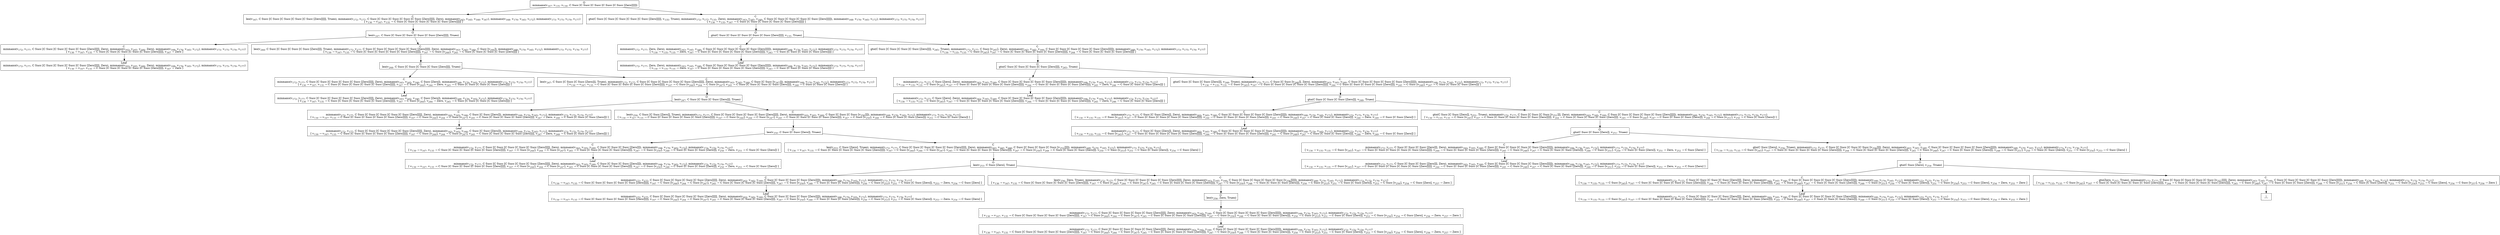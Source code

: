 digraph {
    graph [rankdir=TB
          ,bgcolor=transparent];
    node [shape=box
         ,fillcolor=white
         ,style=filled];
    0 [label=<O <BR/> minmaxo(v<SUB>167</SUB>, v<SUB>135</SUB>, v<SUB>130</SUB>, C Succ [C Succ [C Succ [C Succ [C Succ [Zero]]]]])>];
    1 [label=<C <BR/> leo(v<SUB>167</SUB>, C Succ [C Succ [C Succ [C Succ [C Succ [Zero]]]]], Trueo), minmaxo(v<SUB>172</SUB>, v<SUB>177</SUB>, C Succ [C Succ [C Succ [C Succ [C Succ [Zero]]]]], Zero), minmaxo(v<SUB>163</SUB>, v<SUB>165</SUB>, v<SUB>160</SUB>, v<SUB>167</SUB>), minmaxo(v<SUB>168</SUB>, v<SUB>170</SUB>, v<SUB>165</SUB>, v<SUB>172</SUB>), minmaxo(v<SUB>173</SUB>, v<SUB>175</SUB>, v<SUB>170</SUB>, v<SUB>177</SUB>) <BR/>  [ v<SUB>130</SUB> &rarr; v<SUB>167</SUB>, v<SUB>135</SUB> &rarr; C Succ [C Succ [C Succ [C Succ [C Succ [Zero]]]]] ] >];
    2 [label=<C <BR/> gto(C Succ [C Succ [C Succ [C Succ [C Succ [Zero]]]]], v<SUB>135</SUB>, Trueo), minmaxo(v<SUB>172</SUB>, v<SUB>177</SUB>, v<SUB>135</SUB>, Zero), minmaxo(v<SUB>163</SUB>, v<SUB>165</SUB>, v<SUB>160</SUB>, C Succ [C Succ [C Succ [C Succ [C Succ [Zero]]]]]), minmaxo(v<SUB>168</SUB>, v<SUB>170</SUB>, v<SUB>165</SUB>, v<SUB>172</SUB>), minmaxo(v<SUB>173</SUB>, v<SUB>175</SUB>, v<SUB>170</SUB>, v<SUB>177</SUB>) <BR/>  [ v<SUB>130</SUB> &rarr; v<SUB>135</SUB>, v<SUB>167</SUB> &rarr; C Succ [C Succ [C Succ [C Succ [C Succ [Zero]]]]] ] >];
    3 [label=<O <BR/> leo(v<SUB>167</SUB>, C Succ [C Succ [C Succ [C Succ [C Succ [Zero]]]]], Trueo)>];
    4 [label=<C <BR/> minmaxo(v<SUB>172</SUB>, v<SUB>177</SUB>, C Succ [C Succ [C Succ [C Succ [C Succ [Zero]]]]], Zero), minmaxo(v<SUB>163</SUB>, v<SUB>165</SUB>, v<SUB>160</SUB>, Zero), minmaxo(v<SUB>168</SUB>, v<SUB>170</SUB>, v<SUB>165</SUB>, v<SUB>172</SUB>), minmaxo(v<SUB>173</SUB>, v<SUB>175</SUB>, v<SUB>170</SUB>, v<SUB>177</SUB>) <BR/>  [ v<SUB>130</SUB> &rarr; v<SUB>167</SUB>, v<SUB>135</SUB> &rarr; C Succ [C Succ [C Succ [C Succ [C Succ [Zero]]]]], v<SUB>167</SUB> &rarr; Zero ] >];
    5 [label=<C <BR/> leo(v<SUB>244</SUB>, C Succ [C Succ [C Succ [C Succ [Zero]]]], Trueo), minmaxo(v<SUB>172</SUB>, v<SUB>177</SUB>, C Succ [C Succ [C Succ [C Succ [C Succ [Zero]]]]], Zero), minmaxo(v<SUB>163</SUB>, v<SUB>165</SUB>, v<SUB>160</SUB>, C Succ [v<SUB>244</SUB>]), minmaxo(v<SUB>168</SUB>, v<SUB>170</SUB>, v<SUB>165</SUB>, v<SUB>172</SUB>), minmaxo(v<SUB>173</SUB>, v<SUB>175</SUB>, v<SUB>170</SUB>, v<SUB>177</SUB>) <BR/>  [ v<SUB>130</SUB> &rarr; v<SUB>167</SUB>, v<SUB>135</SUB> &rarr; C Succ [C Succ [C Succ [C Succ [C Succ [Zero]]]]], v<SUB>167</SUB> &rarr; C Succ [v<SUB>244</SUB>], v<SUB>245</SUB> &rarr; C Succ [C Succ [C Succ [C Succ [Zero]]]] ] >];
    6 [label=<Leaf <BR/> minmaxo(v<SUB>172</SUB>, v<SUB>177</SUB>, C Succ [C Succ [C Succ [C Succ [C Succ [Zero]]]]], Zero), minmaxo(v<SUB>163</SUB>, v<SUB>165</SUB>, v<SUB>160</SUB>, Zero), minmaxo(v<SUB>168</SUB>, v<SUB>170</SUB>, v<SUB>165</SUB>, v<SUB>172</SUB>), minmaxo(v<SUB>173</SUB>, v<SUB>175</SUB>, v<SUB>170</SUB>, v<SUB>177</SUB>) <BR/>  [ v<SUB>130</SUB> &rarr; v<SUB>167</SUB>, v<SUB>135</SUB> &rarr; C Succ [C Succ [C Succ [C Succ [C Succ [Zero]]]]], v<SUB>167</SUB> &rarr; Zero ] >];
    7 [label=<O <BR/> leo(v<SUB>244</SUB>, C Succ [C Succ [C Succ [C Succ [Zero]]]], Trueo)>];
    8 [label=<C <BR/> minmaxo(v<SUB>172</SUB>, v<SUB>177</SUB>, C Succ [C Succ [C Succ [C Succ [C Succ [Zero]]]]], Zero), minmaxo(v<SUB>163</SUB>, v<SUB>165</SUB>, v<SUB>160</SUB>, C Succ [Zero]), minmaxo(v<SUB>168</SUB>, v<SUB>170</SUB>, v<SUB>165</SUB>, v<SUB>172</SUB>), minmaxo(v<SUB>173</SUB>, v<SUB>175</SUB>, v<SUB>170</SUB>, v<SUB>177</SUB>) <BR/>  [ v<SUB>130</SUB> &rarr; v<SUB>167</SUB>, v<SUB>135</SUB> &rarr; C Succ [C Succ [C Succ [C Succ [C Succ [Zero]]]]], v<SUB>167</SUB> &rarr; C Succ [v<SUB>244</SUB>], v<SUB>244</SUB> &rarr; Zero, v<SUB>245</SUB> &rarr; C Succ [C Succ [C Succ [C Succ [Zero]]]] ] >];
    9 [label=<C <BR/> leo(v<SUB>247</SUB>, C Succ [C Succ [C Succ [Zero]]], Trueo), minmaxo(v<SUB>172</SUB>, v<SUB>177</SUB>, C Succ [C Succ [C Succ [C Succ [C Succ [Zero]]]]], Zero), minmaxo(v<SUB>163</SUB>, v<SUB>165</SUB>, v<SUB>160</SUB>, C Succ [C Succ [v<SUB>247</SUB>]]), minmaxo(v<SUB>168</SUB>, v<SUB>170</SUB>, v<SUB>165</SUB>, v<SUB>172</SUB>), minmaxo(v<SUB>173</SUB>, v<SUB>175</SUB>, v<SUB>170</SUB>, v<SUB>177</SUB>) <BR/>  [ v<SUB>130</SUB> &rarr; v<SUB>167</SUB>, v<SUB>135</SUB> &rarr; C Succ [C Succ [C Succ [C Succ [C Succ [Zero]]]]], v<SUB>167</SUB> &rarr; C Succ [v<SUB>244</SUB>], v<SUB>244</SUB> &rarr; C Succ [v<SUB>247</SUB>], v<SUB>245</SUB> &rarr; C Succ [C Succ [C Succ [C Succ [Zero]]]], v<SUB>248</SUB> &rarr; C Succ [C Succ [C Succ [Zero]]] ] >];
    10 [label=<Leaf <BR/> minmaxo(v<SUB>172</SUB>, v<SUB>177</SUB>, C Succ [C Succ [C Succ [C Succ [C Succ [Zero]]]]], Zero), minmaxo(v<SUB>163</SUB>, v<SUB>165</SUB>, v<SUB>160</SUB>, C Succ [Zero]), minmaxo(v<SUB>168</SUB>, v<SUB>170</SUB>, v<SUB>165</SUB>, v<SUB>172</SUB>), minmaxo(v<SUB>173</SUB>, v<SUB>175</SUB>, v<SUB>170</SUB>, v<SUB>177</SUB>) <BR/>  [ v<SUB>130</SUB> &rarr; v<SUB>167</SUB>, v<SUB>135</SUB> &rarr; C Succ [C Succ [C Succ [C Succ [C Succ [Zero]]]]], v<SUB>167</SUB> &rarr; C Succ [v<SUB>244</SUB>], v<SUB>244</SUB> &rarr; Zero, v<SUB>245</SUB> &rarr; C Succ [C Succ [C Succ [C Succ [Zero]]]] ] >];
    11 [label=<O <BR/> leo(v<SUB>247</SUB>, C Succ [C Succ [C Succ [Zero]]], Trueo)>];
    12 [label=<C <BR/> minmaxo(v<SUB>172</SUB>, v<SUB>177</SUB>, C Succ [C Succ [C Succ [C Succ [C Succ [Zero]]]]], Zero), minmaxo(v<SUB>163</SUB>, v<SUB>165</SUB>, v<SUB>160</SUB>, C Succ [C Succ [Zero]]), minmaxo(v<SUB>168</SUB>, v<SUB>170</SUB>, v<SUB>165</SUB>, v<SUB>172</SUB>), minmaxo(v<SUB>173</SUB>, v<SUB>175</SUB>, v<SUB>170</SUB>, v<SUB>177</SUB>) <BR/>  [ v<SUB>130</SUB> &rarr; v<SUB>167</SUB>, v<SUB>135</SUB> &rarr; C Succ [C Succ [C Succ [C Succ [C Succ [Zero]]]]], v<SUB>167</SUB> &rarr; C Succ [v<SUB>244</SUB>], v<SUB>244</SUB> &rarr; C Succ [v<SUB>247</SUB>], v<SUB>245</SUB> &rarr; C Succ [C Succ [C Succ [C Succ [Zero]]]], v<SUB>247</SUB> &rarr; Zero, v<SUB>248</SUB> &rarr; C Succ [C Succ [C Succ [Zero]]] ] >];
    13 [label=<C <BR/> leo(v<SUB>250</SUB>, C Succ [C Succ [Zero]], Trueo), minmaxo(v<SUB>172</SUB>, v<SUB>177</SUB>, C Succ [C Succ [C Succ [C Succ [C Succ [Zero]]]]], Zero), minmaxo(v<SUB>163</SUB>, v<SUB>165</SUB>, v<SUB>160</SUB>, C Succ [C Succ [C Succ [v<SUB>250</SUB>]]]), minmaxo(v<SUB>168</SUB>, v<SUB>170</SUB>, v<SUB>165</SUB>, v<SUB>172</SUB>), minmaxo(v<SUB>173</SUB>, v<SUB>175</SUB>, v<SUB>170</SUB>, v<SUB>177</SUB>) <BR/>  [ v<SUB>130</SUB> &rarr; v<SUB>167</SUB>, v<SUB>135</SUB> &rarr; C Succ [C Succ [C Succ [C Succ [C Succ [Zero]]]]], v<SUB>167</SUB> &rarr; C Succ [v<SUB>244</SUB>], v<SUB>244</SUB> &rarr; C Succ [v<SUB>247</SUB>], v<SUB>245</SUB> &rarr; C Succ [C Succ [C Succ [C Succ [Zero]]]], v<SUB>247</SUB> &rarr; C Succ [v<SUB>250</SUB>], v<SUB>248</SUB> &rarr; C Succ [C Succ [C Succ [Zero]]], v<SUB>251</SUB> &rarr; C Succ [C Succ [Zero]] ] >];
    14 [label=<Leaf <BR/> minmaxo(v<SUB>172</SUB>, v<SUB>177</SUB>, C Succ [C Succ [C Succ [C Succ [C Succ [Zero]]]]], Zero), minmaxo(v<SUB>163</SUB>, v<SUB>165</SUB>, v<SUB>160</SUB>, C Succ [C Succ [Zero]]), minmaxo(v<SUB>168</SUB>, v<SUB>170</SUB>, v<SUB>165</SUB>, v<SUB>172</SUB>), minmaxo(v<SUB>173</SUB>, v<SUB>175</SUB>, v<SUB>170</SUB>, v<SUB>177</SUB>) <BR/>  [ v<SUB>130</SUB> &rarr; v<SUB>167</SUB>, v<SUB>135</SUB> &rarr; C Succ [C Succ [C Succ [C Succ [C Succ [Zero]]]]], v<SUB>167</SUB> &rarr; C Succ [v<SUB>244</SUB>], v<SUB>244</SUB> &rarr; C Succ [v<SUB>247</SUB>], v<SUB>245</SUB> &rarr; C Succ [C Succ [C Succ [C Succ [Zero]]]], v<SUB>247</SUB> &rarr; Zero, v<SUB>248</SUB> &rarr; C Succ [C Succ [C Succ [Zero]]] ] >];
    15 [label=<O <BR/> leo(v<SUB>250</SUB>, C Succ [C Succ [Zero]], Trueo)>];
    16 [label=<C <BR/> minmaxo(v<SUB>172</SUB>, v<SUB>177</SUB>, C Succ [C Succ [C Succ [C Succ [C Succ [Zero]]]]], Zero), minmaxo(v<SUB>163</SUB>, v<SUB>165</SUB>, v<SUB>160</SUB>, C Succ [C Succ [C Succ [Zero]]]), minmaxo(v<SUB>168</SUB>, v<SUB>170</SUB>, v<SUB>165</SUB>, v<SUB>172</SUB>), minmaxo(v<SUB>173</SUB>, v<SUB>175</SUB>, v<SUB>170</SUB>, v<SUB>177</SUB>) <BR/>  [ v<SUB>130</SUB> &rarr; v<SUB>167</SUB>, v<SUB>135</SUB> &rarr; C Succ [C Succ [C Succ [C Succ [C Succ [Zero]]]]], v<SUB>167</SUB> &rarr; C Succ [v<SUB>244</SUB>], v<SUB>244</SUB> &rarr; C Succ [v<SUB>247</SUB>], v<SUB>245</SUB> &rarr; C Succ [C Succ [C Succ [C Succ [Zero]]]], v<SUB>247</SUB> &rarr; C Succ [v<SUB>250</SUB>], v<SUB>248</SUB> &rarr; C Succ [C Succ [C Succ [Zero]]], v<SUB>250</SUB> &rarr; Zero, v<SUB>251</SUB> &rarr; C Succ [C Succ [Zero]] ] >];
    17 [label=<C <BR/> leo(v<SUB>253</SUB>, C Succ [Zero], Trueo), minmaxo(v<SUB>172</SUB>, v<SUB>177</SUB>, C Succ [C Succ [C Succ [C Succ [C Succ [Zero]]]]], Zero), minmaxo(v<SUB>163</SUB>, v<SUB>165</SUB>, v<SUB>160</SUB>, C Succ [C Succ [C Succ [C Succ [v<SUB>253</SUB>]]]]), minmaxo(v<SUB>168</SUB>, v<SUB>170</SUB>, v<SUB>165</SUB>, v<SUB>172</SUB>), minmaxo(v<SUB>173</SUB>, v<SUB>175</SUB>, v<SUB>170</SUB>, v<SUB>177</SUB>) <BR/>  [ v<SUB>130</SUB> &rarr; v<SUB>167</SUB>, v<SUB>135</SUB> &rarr; C Succ [C Succ [C Succ [C Succ [C Succ [Zero]]]]], v<SUB>167</SUB> &rarr; C Succ [v<SUB>244</SUB>], v<SUB>244</SUB> &rarr; C Succ [v<SUB>247</SUB>], v<SUB>245</SUB> &rarr; C Succ [C Succ [C Succ [C Succ [Zero]]]], v<SUB>247</SUB> &rarr; C Succ [v<SUB>250</SUB>], v<SUB>248</SUB> &rarr; C Succ [C Succ [C Succ [Zero]]], v<SUB>250</SUB> &rarr; C Succ [v<SUB>253</SUB>], v<SUB>251</SUB> &rarr; C Succ [C Succ [Zero]], v<SUB>254</SUB> &rarr; C Succ [Zero] ] >];
    18 [label=<Leaf <BR/> minmaxo(v<SUB>172</SUB>, v<SUB>177</SUB>, C Succ [C Succ [C Succ [C Succ [C Succ [Zero]]]]], Zero), minmaxo(v<SUB>163</SUB>, v<SUB>165</SUB>, v<SUB>160</SUB>, C Succ [C Succ [C Succ [Zero]]]), minmaxo(v<SUB>168</SUB>, v<SUB>170</SUB>, v<SUB>165</SUB>, v<SUB>172</SUB>), minmaxo(v<SUB>173</SUB>, v<SUB>175</SUB>, v<SUB>170</SUB>, v<SUB>177</SUB>) <BR/>  [ v<SUB>130</SUB> &rarr; v<SUB>167</SUB>, v<SUB>135</SUB> &rarr; C Succ [C Succ [C Succ [C Succ [C Succ [Zero]]]]], v<SUB>167</SUB> &rarr; C Succ [v<SUB>244</SUB>], v<SUB>244</SUB> &rarr; C Succ [v<SUB>247</SUB>], v<SUB>245</SUB> &rarr; C Succ [C Succ [C Succ [C Succ [Zero]]]], v<SUB>247</SUB> &rarr; C Succ [v<SUB>250</SUB>], v<SUB>248</SUB> &rarr; C Succ [C Succ [C Succ [Zero]]], v<SUB>250</SUB> &rarr; Zero, v<SUB>251</SUB> &rarr; C Succ [C Succ [Zero]] ] >];
    19 [label=<O <BR/> leo(v<SUB>253</SUB>, C Succ [Zero], Trueo)>];
    20 [label=<C <BR/> minmaxo(v<SUB>172</SUB>, v<SUB>177</SUB>, C Succ [C Succ [C Succ [C Succ [C Succ [Zero]]]]], Zero), minmaxo(v<SUB>163</SUB>, v<SUB>165</SUB>, v<SUB>160</SUB>, C Succ [C Succ [C Succ [C Succ [Zero]]]]), minmaxo(v<SUB>168</SUB>, v<SUB>170</SUB>, v<SUB>165</SUB>, v<SUB>172</SUB>), minmaxo(v<SUB>173</SUB>, v<SUB>175</SUB>, v<SUB>170</SUB>, v<SUB>177</SUB>) <BR/>  [ v<SUB>130</SUB> &rarr; v<SUB>167</SUB>, v<SUB>135</SUB> &rarr; C Succ [C Succ [C Succ [C Succ [C Succ [Zero]]]]], v<SUB>167</SUB> &rarr; C Succ [v<SUB>244</SUB>], v<SUB>244</SUB> &rarr; C Succ [v<SUB>247</SUB>], v<SUB>245</SUB> &rarr; C Succ [C Succ [C Succ [C Succ [Zero]]]], v<SUB>247</SUB> &rarr; C Succ [v<SUB>250</SUB>], v<SUB>248</SUB> &rarr; C Succ [C Succ [C Succ [Zero]]], v<SUB>250</SUB> &rarr; C Succ [v<SUB>253</SUB>], v<SUB>251</SUB> &rarr; C Succ [C Succ [Zero]], v<SUB>253</SUB> &rarr; Zero, v<SUB>254</SUB> &rarr; C Succ [Zero] ] >];
    21 [label=<C <BR/> leo(v<SUB>256</SUB>, Zero, Trueo), minmaxo(v<SUB>172</SUB>, v<SUB>177</SUB>, C Succ [C Succ [C Succ [C Succ [C Succ [Zero]]]]], Zero), minmaxo(v<SUB>163</SUB>, v<SUB>165</SUB>, v<SUB>160</SUB>, C Succ [C Succ [C Succ [C Succ [C Succ [v<SUB>256</SUB>]]]]]), minmaxo(v<SUB>168</SUB>, v<SUB>170</SUB>, v<SUB>165</SUB>, v<SUB>172</SUB>), minmaxo(v<SUB>173</SUB>, v<SUB>175</SUB>, v<SUB>170</SUB>, v<SUB>177</SUB>) <BR/>  [ v<SUB>130</SUB> &rarr; v<SUB>167</SUB>, v<SUB>135</SUB> &rarr; C Succ [C Succ [C Succ [C Succ [C Succ [Zero]]]]], v<SUB>167</SUB> &rarr; C Succ [v<SUB>244</SUB>], v<SUB>244</SUB> &rarr; C Succ [v<SUB>247</SUB>], v<SUB>245</SUB> &rarr; C Succ [C Succ [C Succ [C Succ [Zero]]]], v<SUB>247</SUB> &rarr; C Succ [v<SUB>250</SUB>], v<SUB>248</SUB> &rarr; C Succ [C Succ [C Succ [Zero]]], v<SUB>250</SUB> &rarr; C Succ [v<SUB>253</SUB>], v<SUB>251</SUB> &rarr; C Succ [C Succ [Zero]], v<SUB>253</SUB> &rarr; C Succ [v<SUB>256</SUB>], v<SUB>254</SUB> &rarr; C Succ [Zero], v<SUB>257</SUB> &rarr; Zero ] >];
    22 [label=<Leaf <BR/> minmaxo(v<SUB>172</SUB>, v<SUB>177</SUB>, C Succ [C Succ [C Succ [C Succ [C Succ [Zero]]]]], Zero), minmaxo(v<SUB>163</SUB>, v<SUB>165</SUB>, v<SUB>160</SUB>, C Succ [C Succ [C Succ [C Succ [Zero]]]]), minmaxo(v<SUB>168</SUB>, v<SUB>170</SUB>, v<SUB>165</SUB>, v<SUB>172</SUB>), minmaxo(v<SUB>173</SUB>, v<SUB>175</SUB>, v<SUB>170</SUB>, v<SUB>177</SUB>) <BR/>  [ v<SUB>130</SUB> &rarr; v<SUB>167</SUB>, v<SUB>135</SUB> &rarr; C Succ [C Succ [C Succ [C Succ [C Succ [Zero]]]]], v<SUB>167</SUB> &rarr; C Succ [v<SUB>244</SUB>], v<SUB>244</SUB> &rarr; C Succ [v<SUB>247</SUB>], v<SUB>245</SUB> &rarr; C Succ [C Succ [C Succ [C Succ [Zero]]]], v<SUB>247</SUB> &rarr; C Succ [v<SUB>250</SUB>], v<SUB>248</SUB> &rarr; C Succ [C Succ [C Succ [Zero]]], v<SUB>250</SUB> &rarr; C Succ [v<SUB>253</SUB>], v<SUB>251</SUB> &rarr; C Succ [C Succ [Zero]], v<SUB>253</SUB> &rarr; Zero, v<SUB>254</SUB> &rarr; C Succ [Zero] ] >];
    23 [label=<O <BR/> leo(v<SUB>256</SUB>, Zero, Trueo)>];
    24 [label=<C <BR/> minmaxo(v<SUB>172</SUB>, v<SUB>177</SUB>, C Succ [C Succ [C Succ [C Succ [C Succ [Zero]]]]], Zero), minmaxo(v<SUB>163</SUB>, v<SUB>165</SUB>, v<SUB>160</SUB>, C Succ [C Succ [C Succ [C Succ [C Succ [Zero]]]]]), minmaxo(v<SUB>168</SUB>, v<SUB>170</SUB>, v<SUB>165</SUB>, v<SUB>172</SUB>), minmaxo(v<SUB>173</SUB>, v<SUB>175</SUB>, v<SUB>170</SUB>, v<SUB>177</SUB>) <BR/>  [ v<SUB>130</SUB> &rarr; v<SUB>167</SUB>, v<SUB>135</SUB> &rarr; C Succ [C Succ [C Succ [C Succ [C Succ [Zero]]]]], v<SUB>167</SUB> &rarr; C Succ [v<SUB>244</SUB>], v<SUB>244</SUB> &rarr; C Succ [v<SUB>247</SUB>], v<SUB>245</SUB> &rarr; C Succ [C Succ [C Succ [C Succ [Zero]]]], v<SUB>247</SUB> &rarr; C Succ [v<SUB>250</SUB>], v<SUB>248</SUB> &rarr; C Succ [C Succ [C Succ [Zero]]], v<SUB>250</SUB> &rarr; C Succ [v<SUB>253</SUB>], v<SUB>251</SUB> &rarr; C Succ [C Succ [Zero]], v<SUB>253</SUB> &rarr; C Succ [v<SUB>256</SUB>], v<SUB>254</SUB> &rarr; C Succ [Zero], v<SUB>256</SUB> &rarr; Zero, v<SUB>257</SUB> &rarr; Zero ] >];
    25 [label=<Leaf <BR/> minmaxo(v<SUB>172</SUB>, v<SUB>177</SUB>, C Succ [C Succ [C Succ [C Succ [C Succ [Zero]]]]], Zero), minmaxo(v<SUB>163</SUB>, v<SUB>165</SUB>, v<SUB>160</SUB>, C Succ [C Succ [C Succ [C Succ [C Succ [Zero]]]]]), minmaxo(v<SUB>168</SUB>, v<SUB>170</SUB>, v<SUB>165</SUB>, v<SUB>172</SUB>), minmaxo(v<SUB>173</SUB>, v<SUB>175</SUB>, v<SUB>170</SUB>, v<SUB>177</SUB>) <BR/>  [ v<SUB>130</SUB> &rarr; v<SUB>167</SUB>, v<SUB>135</SUB> &rarr; C Succ [C Succ [C Succ [C Succ [C Succ [Zero]]]]], v<SUB>167</SUB> &rarr; C Succ [v<SUB>244</SUB>], v<SUB>244</SUB> &rarr; C Succ [v<SUB>247</SUB>], v<SUB>245</SUB> &rarr; C Succ [C Succ [C Succ [C Succ [Zero]]]], v<SUB>247</SUB> &rarr; C Succ [v<SUB>250</SUB>], v<SUB>248</SUB> &rarr; C Succ [C Succ [C Succ [Zero]]], v<SUB>250</SUB> &rarr; C Succ [v<SUB>253</SUB>], v<SUB>251</SUB> &rarr; C Succ [C Succ [Zero]], v<SUB>253</SUB> &rarr; C Succ [v<SUB>256</SUB>], v<SUB>254</SUB> &rarr; C Succ [Zero], v<SUB>256</SUB> &rarr; Zero, v<SUB>257</SUB> &rarr; Zero ] >];
    26 [label=<O <BR/> gto(C Succ [C Succ [C Succ [C Succ [C Succ [Zero]]]]], v<SUB>135</SUB>, Trueo)>];
    27 [label=<C <BR/> minmaxo(v<SUB>172</SUB>, v<SUB>177</SUB>, Zero, Zero), minmaxo(v<SUB>163</SUB>, v<SUB>165</SUB>, v<SUB>160</SUB>, C Succ [C Succ [C Succ [C Succ [C Succ [Zero]]]]]), minmaxo(v<SUB>168</SUB>, v<SUB>170</SUB>, v<SUB>165</SUB>, v<SUB>172</SUB>), minmaxo(v<SUB>173</SUB>, v<SUB>175</SUB>, v<SUB>170</SUB>, v<SUB>177</SUB>) <BR/>  [ v<SUB>130</SUB> &rarr; v<SUB>135</SUB>, v<SUB>135</SUB> &rarr; Zero, v<SUB>167</SUB> &rarr; C Succ [C Succ [C Succ [C Succ [C Succ [Zero]]]]], v<SUB>243</SUB> &rarr; C Succ [C Succ [C Succ [C Succ [Zero]]]] ] >];
    28 [label=<C <BR/> gto(C Succ [C Succ [C Succ [C Succ [Zero]]]], v<SUB>245</SUB>, Trueo), minmaxo(v<SUB>172</SUB>, v<SUB>177</SUB>, C Succ [v<SUB>245</SUB>], Zero), minmaxo(v<SUB>163</SUB>, v<SUB>165</SUB>, v<SUB>160</SUB>, C Succ [C Succ [C Succ [C Succ [C Succ [Zero]]]]]), minmaxo(v<SUB>168</SUB>, v<SUB>170</SUB>, v<SUB>165</SUB>, v<SUB>172</SUB>), minmaxo(v<SUB>173</SUB>, v<SUB>175</SUB>, v<SUB>170</SUB>, v<SUB>177</SUB>) <BR/>  [ v<SUB>130</SUB> &rarr; v<SUB>135</SUB>, v<SUB>135</SUB> &rarr; C Succ [v<SUB>245</SUB>], v<SUB>167</SUB> &rarr; C Succ [C Succ [C Succ [C Succ [C Succ [Zero]]]]], v<SUB>244</SUB> &rarr; C Succ [C Succ [C Succ [C Succ [Zero]]]] ] >];
    29 [label=<Leaf <BR/> minmaxo(v<SUB>172</SUB>, v<SUB>177</SUB>, Zero, Zero), minmaxo(v<SUB>163</SUB>, v<SUB>165</SUB>, v<SUB>160</SUB>, C Succ [C Succ [C Succ [C Succ [C Succ [Zero]]]]]), minmaxo(v<SUB>168</SUB>, v<SUB>170</SUB>, v<SUB>165</SUB>, v<SUB>172</SUB>), minmaxo(v<SUB>173</SUB>, v<SUB>175</SUB>, v<SUB>170</SUB>, v<SUB>177</SUB>) <BR/>  [ v<SUB>130</SUB> &rarr; v<SUB>135</SUB>, v<SUB>135</SUB> &rarr; Zero, v<SUB>167</SUB> &rarr; C Succ [C Succ [C Succ [C Succ [C Succ [Zero]]]]], v<SUB>243</SUB> &rarr; C Succ [C Succ [C Succ [C Succ [Zero]]]] ] >];
    30 [label=<O <BR/> gto(C Succ [C Succ [C Succ [C Succ [Zero]]]], v<SUB>245</SUB>, Trueo)>];
    31 [label=<C <BR/> minmaxo(v<SUB>172</SUB>, v<SUB>177</SUB>, C Succ [Zero], Zero), minmaxo(v<SUB>163</SUB>, v<SUB>165</SUB>, v<SUB>160</SUB>, C Succ [C Succ [C Succ [C Succ [C Succ [Zero]]]]]), minmaxo(v<SUB>168</SUB>, v<SUB>170</SUB>, v<SUB>165</SUB>, v<SUB>172</SUB>), minmaxo(v<SUB>173</SUB>, v<SUB>175</SUB>, v<SUB>170</SUB>, v<SUB>177</SUB>) <BR/>  [ v<SUB>130</SUB> &rarr; v<SUB>135</SUB>, v<SUB>135</SUB> &rarr; C Succ [v<SUB>245</SUB>], v<SUB>167</SUB> &rarr; C Succ [C Succ [C Succ [C Succ [C Succ [Zero]]]]], v<SUB>244</SUB> &rarr; C Succ [C Succ [C Succ [C Succ [Zero]]]], v<SUB>245</SUB> &rarr; Zero, v<SUB>246</SUB> &rarr; C Succ [C Succ [C Succ [Zero]]] ] >];
    32 [label=<C <BR/> gto(C Succ [C Succ [C Succ [Zero]]], v<SUB>248</SUB>, Trueo), minmaxo(v<SUB>172</SUB>, v<SUB>177</SUB>, C Succ [C Succ [v<SUB>248</SUB>]], Zero), minmaxo(v<SUB>163</SUB>, v<SUB>165</SUB>, v<SUB>160</SUB>, C Succ [C Succ [C Succ [C Succ [C Succ [Zero]]]]]), minmaxo(v<SUB>168</SUB>, v<SUB>170</SUB>, v<SUB>165</SUB>, v<SUB>172</SUB>), minmaxo(v<SUB>173</SUB>, v<SUB>175</SUB>, v<SUB>170</SUB>, v<SUB>177</SUB>) <BR/>  [ v<SUB>130</SUB> &rarr; v<SUB>135</SUB>, v<SUB>135</SUB> &rarr; C Succ [v<SUB>245</SUB>], v<SUB>167</SUB> &rarr; C Succ [C Succ [C Succ [C Succ [C Succ [Zero]]]]], v<SUB>244</SUB> &rarr; C Succ [C Succ [C Succ [C Succ [Zero]]]], v<SUB>245</SUB> &rarr; C Succ [v<SUB>248</SUB>], v<SUB>247</SUB> &rarr; C Succ [C Succ [C Succ [Zero]]] ] >];
    33 [label=<Leaf <BR/> minmaxo(v<SUB>172</SUB>, v<SUB>177</SUB>, C Succ [Zero], Zero), minmaxo(v<SUB>163</SUB>, v<SUB>165</SUB>, v<SUB>160</SUB>, C Succ [C Succ [C Succ [C Succ [C Succ [Zero]]]]]), minmaxo(v<SUB>168</SUB>, v<SUB>170</SUB>, v<SUB>165</SUB>, v<SUB>172</SUB>), minmaxo(v<SUB>173</SUB>, v<SUB>175</SUB>, v<SUB>170</SUB>, v<SUB>177</SUB>) <BR/>  [ v<SUB>130</SUB> &rarr; v<SUB>135</SUB>, v<SUB>135</SUB> &rarr; C Succ [v<SUB>245</SUB>], v<SUB>167</SUB> &rarr; C Succ [C Succ [C Succ [C Succ [C Succ [Zero]]]]], v<SUB>244</SUB> &rarr; C Succ [C Succ [C Succ [C Succ [Zero]]]], v<SUB>245</SUB> &rarr; Zero, v<SUB>246</SUB> &rarr; C Succ [C Succ [C Succ [Zero]]] ] >];
    34 [label=<O <BR/> gto(C Succ [C Succ [C Succ [Zero]]], v<SUB>248</SUB>, Trueo)>];
    35 [label=<C <BR/> minmaxo(v<SUB>172</SUB>, v<SUB>177</SUB>, C Succ [C Succ [Zero]], Zero), minmaxo(v<SUB>163</SUB>, v<SUB>165</SUB>, v<SUB>160</SUB>, C Succ [C Succ [C Succ [C Succ [C Succ [Zero]]]]]), minmaxo(v<SUB>168</SUB>, v<SUB>170</SUB>, v<SUB>165</SUB>, v<SUB>172</SUB>), minmaxo(v<SUB>173</SUB>, v<SUB>175</SUB>, v<SUB>170</SUB>, v<SUB>177</SUB>) <BR/>  [ v<SUB>130</SUB> &rarr; v<SUB>135</SUB>, v<SUB>135</SUB> &rarr; C Succ [v<SUB>245</SUB>], v<SUB>167</SUB> &rarr; C Succ [C Succ [C Succ [C Succ [C Succ [Zero]]]]], v<SUB>244</SUB> &rarr; C Succ [C Succ [C Succ [C Succ [Zero]]]], v<SUB>245</SUB> &rarr; C Succ [v<SUB>248</SUB>], v<SUB>247</SUB> &rarr; C Succ [C Succ [C Succ [Zero]]], v<SUB>248</SUB> &rarr; Zero, v<SUB>249</SUB> &rarr; C Succ [C Succ [Zero]] ] >];
    36 [label=<C <BR/> gto(C Succ [C Succ [Zero]], v<SUB>251</SUB>, Trueo), minmaxo(v<SUB>172</SUB>, v<SUB>177</SUB>, C Succ [C Succ [C Succ [v<SUB>251</SUB>]]], Zero), minmaxo(v<SUB>163</SUB>, v<SUB>165</SUB>, v<SUB>160</SUB>, C Succ [C Succ [C Succ [C Succ [C Succ [Zero]]]]]), minmaxo(v<SUB>168</SUB>, v<SUB>170</SUB>, v<SUB>165</SUB>, v<SUB>172</SUB>), minmaxo(v<SUB>173</SUB>, v<SUB>175</SUB>, v<SUB>170</SUB>, v<SUB>177</SUB>) <BR/>  [ v<SUB>130</SUB> &rarr; v<SUB>135</SUB>, v<SUB>135</SUB> &rarr; C Succ [v<SUB>245</SUB>], v<SUB>167</SUB> &rarr; C Succ [C Succ [C Succ [C Succ [C Succ [Zero]]]]], v<SUB>244</SUB> &rarr; C Succ [C Succ [C Succ [C Succ [Zero]]]], v<SUB>245</SUB> &rarr; C Succ [v<SUB>248</SUB>], v<SUB>247</SUB> &rarr; C Succ [C Succ [C Succ [Zero]]], v<SUB>248</SUB> &rarr; C Succ [v<SUB>251</SUB>], v<SUB>250</SUB> &rarr; C Succ [C Succ [Zero]] ] >];
    37 [label=<Leaf <BR/> minmaxo(v<SUB>172</SUB>, v<SUB>177</SUB>, C Succ [C Succ [Zero]], Zero), minmaxo(v<SUB>163</SUB>, v<SUB>165</SUB>, v<SUB>160</SUB>, C Succ [C Succ [C Succ [C Succ [C Succ [Zero]]]]]), minmaxo(v<SUB>168</SUB>, v<SUB>170</SUB>, v<SUB>165</SUB>, v<SUB>172</SUB>), minmaxo(v<SUB>173</SUB>, v<SUB>175</SUB>, v<SUB>170</SUB>, v<SUB>177</SUB>) <BR/>  [ v<SUB>130</SUB> &rarr; v<SUB>135</SUB>, v<SUB>135</SUB> &rarr; C Succ [v<SUB>245</SUB>], v<SUB>167</SUB> &rarr; C Succ [C Succ [C Succ [C Succ [C Succ [Zero]]]]], v<SUB>244</SUB> &rarr; C Succ [C Succ [C Succ [C Succ [Zero]]]], v<SUB>245</SUB> &rarr; C Succ [v<SUB>248</SUB>], v<SUB>247</SUB> &rarr; C Succ [C Succ [C Succ [Zero]]], v<SUB>248</SUB> &rarr; Zero, v<SUB>249</SUB> &rarr; C Succ [C Succ [Zero]] ] >];
    38 [label=<O <BR/> gto(C Succ [C Succ [Zero]], v<SUB>251</SUB>, Trueo)>];
    39 [label=<C <BR/> minmaxo(v<SUB>172</SUB>, v<SUB>177</SUB>, C Succ [C Succ [C Succ [Zero]]], Zero), minmaxo(v<SUB>163</SUB>, v<SUB>165</SUB>, v<SUB>160</SUB>, C Succ [C Succ [C Succ [C Succ [C Succ [Zero]]]]]), minmaxo(v<SUB>168</SUB>, v<SUB>170</SUB>, v<SUB>165</SUB>, v<SUB>172</SUB>), minmaxo(v<SUB>173</SUB>, v<SUB>175</SUB>, v<SUB>170</SUB>, v<SUB>177</SUB>) <BR/>  [ v<SUB>130</SUB> &rarr; v<SUB>135</SUB>, v<SUB>135</SUB> &rarr; C Succ [v<SUB>245</SUB>], v<SUB>167</SUB> &rarr; C Succ [C Succ [C Succ [C Succ [C Succ [Zero]]]]], v<SUB>244</SUB> &rarr; C Succ [C Succ [C Succ [C Succ [Zero]]]], v<SUB>245</SUB> &rarr; C Succ [v<SUB>248</SUB>], v<SUB>247</SUB> &rarr; C Succ [C Succ [C Succ [Zero]]], v<SUB>248</SUB> &rarr; C Succ [v<SUB>251</SUB>], v<SUB>250</SUB> &rarr; C Succ [C Succ [Zero]], v<SUB>251</SUB> &rarr; Zero, v<SUB>252</SUB> &rarr; C Succ [Zero] ] >];
    40 [label=<C <BR/> gto(C Succ [Zero], v<SUB>254</SUB>, Trueo), minmaxo(v<SUB>172</SUB>, v<SUB>177</SUB>, C Succ [C Succ [C Succ [C Succ [v<SUB>254</SUB>]]]], Zero), minmaxo(v<SUB>163</SUB>, v<SUB>165</SUB>, v<SUB>160</SUB>, C Succ [C Succ [C Succ [C Succ [C Succ [Zero]]]]]), minmaxo(v<SUB>168</SUB>, v<SUB>170</SUB>, v<SUB>165</SUB>, v<SUB>172</SUB>), minmaxo(v<SUB>173</SUB>, v<SUB>175</SUB>, v<SUB>170</SUB>, v<SUB>177</SUB>) <BR/>  [ v<SUB>130</SUB> &rarr; v<SUB>135</SUB>, v<SUB>135</SUB> &rarr; C Succ [v<SUB>245</SUB>], v<SUB>167</SUB> &rarr; C Succ [C Succ [C Succ [C Succ [C Succ [Zero]]]]], v<SUB>244</SUB> &rarr; C Succ [C Succ [C Succ [C Succ [Zero]]]], v<SUB>245</SUB> &rarr; C Succ [v<SUB>248</SUB>], v<SUB>247</SUB> &rarr; C Succ [C Succ [C Succ [Zero]]], v<SUB>248</SUB> &rarr; C Succ [v<SUB>251</SUB>], v<SUB>250</SUB> &rarr; C Succ [C Succ [Zero]], v<SUB>251</SUB> &rarr; C Succ [v<SUB>254</SUB>], v<SUB>253</SUB> &rarr; C Succ [Zero] ] >];
    41 [label=<Leaf <BR/> minmaxo(v<SUB>172</SUB>, v<SUB>177</SUB>, C Succ [C Succ [C Succ [Zero]]], Zero), minmaxo(v<SUB>163</SUB>, v<SUB>165</SUB>, v<SUB>160</SUB>, C Succ [C Succ [C Succ [C Succ [C Succ [Zero]]]]]), minmaxo(v<SUB>168</SUB>, v<SUB>170</SUB>, v<SUB>165</SUB>, v<SUB>172</SUB>), minmaxo(v<SUB>173</SUB>, v<SUB>175</SUB>, v<SUB>170</SUB>, v<SUB>177</SUB>) <BR/>  [ v<SUB>130</SUB> &rarr; v<SUB>135</SUB>, v<SUB>135</SUB> &rarr; C Succ [v<SUB>245</SUB>], v<SUB>167</SUB> &rarr; C Succ [C Succ [C Succ [C Succ [C Succ [Zero]]]]], v<SUB>244</SUB> &rarr; C Succ [C Succ [C Succ [C Succ [Zero]]]], v<SUB>245</SUB> &rarr; C Succ [v<SUB>248</SUB>], v<SUB>247</SUB> &rarr; C Succ [C Succ [C Succ [Zero]]], v<SUB>248</SUB> &rarr; C Succ [v<SUB>251</SUB>], v<SUB>250</SUB> &rarr; C Succ [C Succ [Zero]], v<SUB>251</SUB> &rarr; Zero, v<SUB>252</SUB> &rarr; C Succ [Zero] ] >];
    42 [label=<O <BR/> gto(C Succ [Zero], v<SUB>254</SUB>, Trueo)>];
    43 [label=<C <BR/> minmaxo(v<SUB>172</SUB>, v<SUB>177</SUB>, C Succ [C Succ [C Succ [C Succ [Zero]]]], Zero), minmaxo(v<SUB>163</SUB>, v<SUB>165</SUB>, v<SUB>160</SUB>, C Succ [C Succ [C Succ [C Succ [C Succ [Zero]]]]]), minmaxo(v<SUB>168</SUB>, v<SUB>170</SUB>, v<SUB>165</SUB>, v<SUB>172</SUB>), minmaxo(v<SUB>173</SUB>, v<SUB>175</SUB>, v<SUB>170</SUB>, v<SUB>177</SUB>) <BR/>  [ v<SUB>130</SUB> &rarr; v<SUB>135</SUB>, v<SUB>135</SUB> &rarr; C Succ [v<SUB>245</SUB>], v<SUB>167</SUB> &rarr; C Succ [C Succ [C Succ [C Succ [C Succ [Zero]]]]], v<SUB>244</SUB> &rarr; C Succ [C Succ [C Succ [C Succ [Zero]]]], v<SUB>245</SUB> &rarr; C Succ [v<SUB>248</SUB>], v<SUB>247</SUB> &rarr; C Succ [C Succ [C Succ [Zero]]], v<SUB>248</SUB> &rarr; C Succ [v<SUB>251</SUB>], v<SUB>250</SUB> &rarr; C Succ [C Succ [Zero]], v<SUB>251</SUB> &rarr; C Succ [v<SUB>254</SUB>], v<SUB>253</SUB> &rarr; C Succ [Zero], v<SUB>254</SUB> &rarr; Zero, v<SUB>255</SUB> &rarr; Zero ] >];
    44 [label=<C <BR/> gto(Zero, v<SUB>257</SUB>, Trueo), minmaxo(v<SUB>172</SUB>, v<SUB>177</SUB>, C Succ [C Succ [C Succ [C Succ [C Succ [v<SUB>257</SUB>]]]]], Zero), minmaxo(v<SUB>163</SUB>, v<SUB>165</SUB>, v<SUB>160</SUB>, C Succ [C Succ [C Succ [C Succ [C Succ [Zero]]]]]), minmaxo(v<SUB>168</SUB>, v<SUB>170</SUB>, v<SUB>165</SUB>, v<SUB>172</SUB>), minmaxo(v<SUB>173</SUB>, v<SUB>175</SUB>, v<SUB>170</SUB>, v<SUB>177</SUB>) <BR/>  [ v<SUB>130</SUB> &rarr; v<SUB>135</SUB>, v<SUB>135</SUB> &rarr; C Succ [v<SUB>245</SUB>], v<SUB>167</SUB> &rarr; C Succ [C Succ [C Succ [C Succ [C Succ [Zero]]]]], v<SUB>244</SUB> &rarr; C Succ [C Succ [C Succ [C Succ [Zero]]]], v<SUB>245</SUB> &rarr; C Succ [v<SUB>248</SUB>], v<SUB>247</SUB> &rarr; C Succ [C Succ [C Succ [Zero]]], v<SUB>248</SUB> &rarr; C Succ [v<SUB>251</SUB>], v<SUB>250</SUB> &rarr; C Succ [C Succ [Zero]], v<SUB>251</SUB> &rarr; C Succ [v<SUB>254</SUB>], v<SUB>253</SUB> &rarr; C Succ [Zero], v<SUB>254</SUB> &rarr; C Succ [v<SUB>257</SUB>], v<SUB>256</SUB> &rarr; Zero ] >];
    45 [label=<Leaf <BR/> minmaxo(v<SUB>172</SUB>, v<SUB>177</SUB>, C Succ [C Succ [C Succ [C Succ [Zero]]]], Zero), minmaxo(v<SUB>163</SUB>, v<SUB>165</SUB>, v<SUB>160</SUB>, C Succ [C Succ [C Succ [C Succ [C Succ [Zero]]]]]), minmaxo(v<SUB>168</SUB>, v<SUB>170</SUB>, v<SUB>165</SUB>, v<SUB>172</SUB>), minmaxo(v<SUB>173</SUB>, v<SUB>175</SUB>, v<SUB>170</SUB>, v<SUB>177</SUB>) <BR/>  [ v<SUB>130</SUB> &rarr; v<SUB>135</SUB>, v<SUB>135</SUB> &rarr; C Succ [v<SUB>245</SUB>], v<SUB>167</SUB> &rarr; C Succ [C Succ [C Succ [C Succ [C Succ [Zero]]]]], v<SUB>244</SUB> &rarr; C Succ [C Succ [C Succ [C Succ [Zero]]]], v<SUB>245</SUB> &rarr; C Succ [v<SUB>248</SUB>], v<SUB>247</SUB> &rarr; C Succ [C Succ [C Succ [Zero]]], v<SUB>248</SUB> &rarr; C Succ [v<SUB>251</SUB>], v<SUB>250</SUB> &rarr; C Succ [C Succ [Zero]], v<SUB>251</SUB> &rarr; C Succ [v<SUB>254</SUB>], v<SUB>253</SUB> &rarr; C Succ [Zero], v<SUB>254</SUB> &rarr; Zero, v<SUB>255</SUB> &rarr; Zero ] >];
    46 [label=<_|_>];
    0 -> 1 [label=""];
    0 -> 2 [label=""];
    1 -> 3 [label=""];
    2 -> 26 [label=""];
    3 -> 4 [label=""];
    3 -> 5 [label=""];
    4 -> 6 [label=""];
    5 -> 7 [label=""];
    7 -> 8 [label=""];
    7 -> 9 [label=""];
    8 -> 10 [label=""];
    9 -> 11 [label=""];
    11 -> 12 [label=""];
    11 -> 13 [label=""];
    12 -> 14 [label=""];
    13 -> 15 [label=""];
    15 -> 16 [label=""];
    15 -> 17 [label=""];
    16 -> 18 [label=""];
    17 -> 19 [label=""];
    19 -> 20 [label=""];
    19 -> 21 [label=""];
    20 -> 22 [label=""];
    21 -> 23 [label=""];
    23 -> 24 [label=""];
    24 -> 25 [label=""];
    26 -> 27 [label=""];
    26 -> 28 [label=""];
    27 -> 29 [label=""];
    28 -> 30 [label=""];
    30 -> 31 [label=""];
    30 -> 32 [label=""];
    31 -> 33 [label=""];
    32 -> 34 [label=""];
    34 -> 35 [label=""];
    34 -> 36 [label=""];
    35 -> 37 [label=""];
    36 -> 38 [label=""];
    38 -> 39 [label=""];
    38 -> 40 [label=""];
    39 -> 41 [label=""];
    40 -> 42 [label=""];
    42 -> 43 [label=""];
    42 -> 44 [label=""];
    43 -> 45 [label=""];
    44 -> 46 [label=""];
}